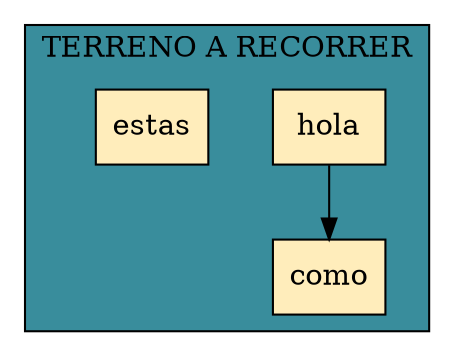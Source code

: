 
    digraph L{node[shape = box  fillcolor =  "#FFEDBB" style = filled ]subgraph cluster_p{
    label = "TERRENO A RECORRER"
    bgcolor = "#398D9C"
    
    hola -> como estas  
    }}